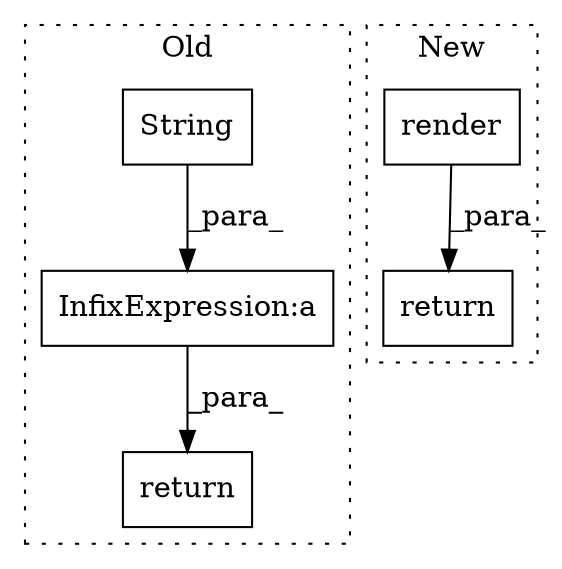 digraph G {
subgraph cluster0 {
1 [label="String" a="32" s="3017,3094" l="7,1" shape="box"];
3 [label="InfixExpression:a" a="27" s="3095" l="3" shape="box"];
5 [label="return" a="41" s="3114" l="7" shape="box"];
label = "Old";
style="dotted";
}
subgraph cluster1 {
2 [label="render" a="32" s="3829,3844" l="7,1" shape="box"];
4 [label="return" a="41" s="4075" l="7" shape="box"];
label = "New";
style="dotted";
}
1 -> 3 [label="_para_"];
2 -> 4 [label="_para_"];
3 -> 5 [label="_para_"];
}